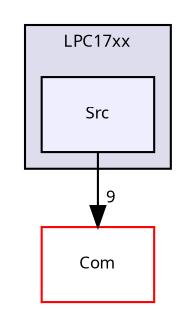 digraph "Src/MCU/LPC17xx/Src" {
  compound=true
  node [ fontsize="8", fontname="Sans"];
  edge [ labelfontsize="8", labelfontname="Sans"];
  subgraph clusterdir_80cd481ee16186e16e8c29b5be05252c {
    graph [ bgcolor="#ddddee", pencolor="black", label="LPC17xx" fontname="Sans", fontsize="8", URL="dir_80cd481ee16186e16e8c29b5be05252c.html"]
  dir_844e36ec0d28f1f993a50309ef519823 [shape=box, label="Src", style="filled", fillcolor="#eeeeff", pencolor="black", URL="dir_844e36ec0d28f1f993a50309ef519823.html"];
  }
  dir_bd6076192d431881978bb9a63bffcd65 [shape=box label="Com" fillcolor="white" style="filled" color="red" URL="dir_bd6076192d431881978bb9a63bffcd65.html"];
  dir_844e36ec0d28f1f993a50309ef519823->dir_bd6076192d431881978bb9a63bffcd65 [headlabel="9", labeldistance=1.5 headhref="dir_000028_000001.html"];
}
